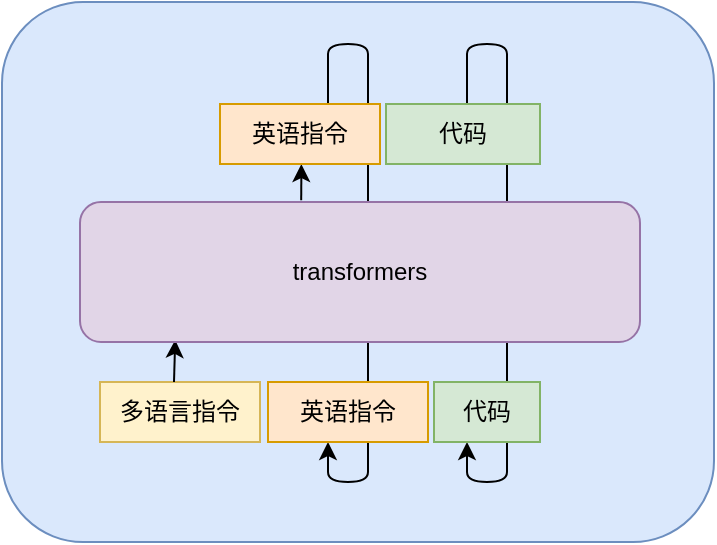 <mxfile version="22.0.8" type="github">
  <diagram name="第 1 页" id="tlIQILoMWlmYZSHlkTmJ">
    <mxGraphModel dx="670" dy="380" grid="1" gridSize="10" guides="1" tooltips="1" connect="1" arrows="1" fold="1" page="1" pageScale="1" pageWidth="827" pageHeight="1169" math="0" shadow="0">
      <root>
        <mxCell id="0" />
        <mxCell id="1" parent="0" />
        <mxCell id="mqLIqZ7rtX47lsut0Rx1-30" value="" style="group" vertex="1" connectable="0" parent="1">
          <mxGeometry x="414" y="150" width="356" height="270" as="geometry" />
        </mxCell>
        <mxCell id="mqLIqZ7rtX47lsut0Rx1-29" value="" style="rounded=1;whiteSpace=wrap;html=1;fillColor=#dae8fc;strokeColor=#6c8ebf;" vertex="1" parent="mqLIqZ7rtX47lsut0Rx1-30">
          <mxGeometry width="356" height="270" as="geometry" />
        </mxCell>
        <mxCell id="mqLIqZ7rtX47lsut0Rx1-3" value="多语言指令" style="rounded=0;whiteSpace=wrap;html=1;fillColor=#fff2cc;strokeColor=#d6b656;" vertex="1" parent="mqLIqZ7rtX47lsut0Rx1-30">
          <mxGeometry x="49" y="190" width="80" height="30" as="geometry" />
        </mxCell>
        <mxCell id="mqLIqZ7rtX47lsut0Rx1-27" value="" style="curved=1;endArrow=classic;html=1;rounded=0;" edge="1" parent="mqLIqZ7rtX47lsut0Rx1-30">
          <mxGeometry width="50" height="50" relative="1" as="geometry">
            <mxPoint x="163" y="51" as="sourcePoint" />
            <mxPoint x="163" y="220" as="targetPoint" />
            <Array as="points">
              <mxPoint x="163" y="31" />
              <mxPoint x="163" y="21" />
              <mxPoint x="183" y="21" />
              <mxPoint x="183" y="31" />
              <mxPoint x="183" y="81" />
              <mxPoint x="183" y="230" />
              <mxPoint x="183" y="240" />
              <mxPoint x="163" y="240" />
              <mxPoint x="163" y="230" />
            </Array>
          </mxGeometry>
        </mxCell>
        <mxCell id="mqLIqZ7rtX47lsut0Rx1-20" value="" style="endArrow=classic;html=1;rounded=0;entryX=0.17;entryY=0.985;entryDx=0;entryDy=0;entryPerimeter=0;" edge="1" parent="mqLIqZ7rtX47lsut0Rx1-30" target="mqLIqZ7rtX47lsut0Rx1-2">
          <mxGeometry width="50" height="50" relative="1" as="geometry">
            <mxPoint x="86" y="190" as="sourcePoint" />
            <mxPoint x="106" y="170" as="targetPoint" />
          </mxGeometry>
        </mxCell>
        <mxCell id="mqLIqZ7rtX47lsut0Rx1-21" value="" style="endArrow=classic;html=1;rounded=0;entryX=0.17;entryY=0.985;entryDx=0;entryDy=0;entryPerimeter=0;exitX=0.395;exitY=-0.013;exitDx=0;exitDy=0;exitPerimeter=0;" edge="1" parent="mqLIqZ7rtX47lsut0Rx1-30" source="mqLIqZ7rtX47lsut0Rx1-2">
          <mxGeometry width="50" height="50" relative="1" as="geometry">
            <mxPoint x="148.7" y="102.05" as="sourcePoint" />
            <mxPoint x="149.7" y="81.05" as="targetPoint" />
          </mxGeometry>
        </mxCell>
        <mxCell id="mqLIqZ7rtX47lsut0Rx1-11" value="英语指令" style="rounded=0;whiteSpace=wrap;html=1;fillColor=#ffe6cc;strokeColor=#d79b00;" vertex="1" parent="mqLIqZ7rtX47lsut0Rx1-30">
          <mxGeometry x="133" y="190" width="80" height="30" as="geometry" />
        </mxCell>
        <mxCell id="mqLIqZ7rtX47lsut0Rx1-9" value="英语指令" style="rounded=0;whiteSpace=wrap;html=1;fillColor=#ffe6cc;strokeColor=#d79b00;" vertex="1" parent="mqLIqZ7rtX47lsut0Rx1-30">
          <mxGeometry x="109" y="51" width="80" height="30" as="geometry" />
        </mxCell>
        <mxCell id="mqLIqZ7rtX47lsut0Rx1-28" value="" style="curved=1;endArrow=classic;html=1;rounded=0;" edge="1" parent="mqLIqZ7rtX47lsut0Rx1-30">
          <mxGeometry width="50" height="50" relative="1" as="geometry">
            <mxPoint x="232.5" y="51" as="sourcePoint" />
            <mxPoint x="232.5" y="220" as="targetPoint" />
            <Array as="points">
              <mxPoint x="232.5" y="31" />
              <mxPoint x="232.5" y="21" />
              <mxPoint x="252.5" y="21" />
              <mxPoint x="252.5" y="31" />
              <mxPoint x="252.5" y="81" />
              <mxPoint x="252.5" y="230" />
              <mxPoint x="252.5" y="240" />
              <mxPoint x="232.5" y="240" />
              <mxPoint x="232.5" y="230" />
            </Array>
          </mxGeometry>
        </mxCell>
        <mxCell id="mqLIqZ7rtX47lsut0Rx1-12" value="代码" style="rounded=0;whiteSpace=wrap;html=1;fillColor=#d5e8d4;strokeColor=#82b366;" vertex="1" parent="mqLIqZ7rtX47lsut0Rx1-30">
          <mxGeometry x="192" y="51" width="77" height="30" as="geometry" />
        </mxCell>
        <mxCell id="mqLIqZ7rtX47lsut0Rx1-2" value="transformers" style="rounded=1;whiteSpace=wrap;html=1;fillColor=#e1d5e7;strokeColor=#9673a6;" vertex="1" parent="mqLIqZ7rtX47lsut0Rx1-30">
          <mxGeometry x="39" y="100" width="280" height="70" as="geometry" />
        </mxCell>
        <mxCell id="mqLIqZ7rtX47lsut0Rx1-15" value="代码" style="rounded=0;whiteSpace=wrap;html=1;fillColor=#d5e8d4;strokeColor=#82b366;" vertex="1" parent="mqLIqZ7rtX47lsut0Rx1-30">
          <mxGeometry x="216" y="190" width="53" height="30" as="geometry" />
        </mxCell>
      </root>
    </mxGraphModel>
  </diagram>
</mxfile>
